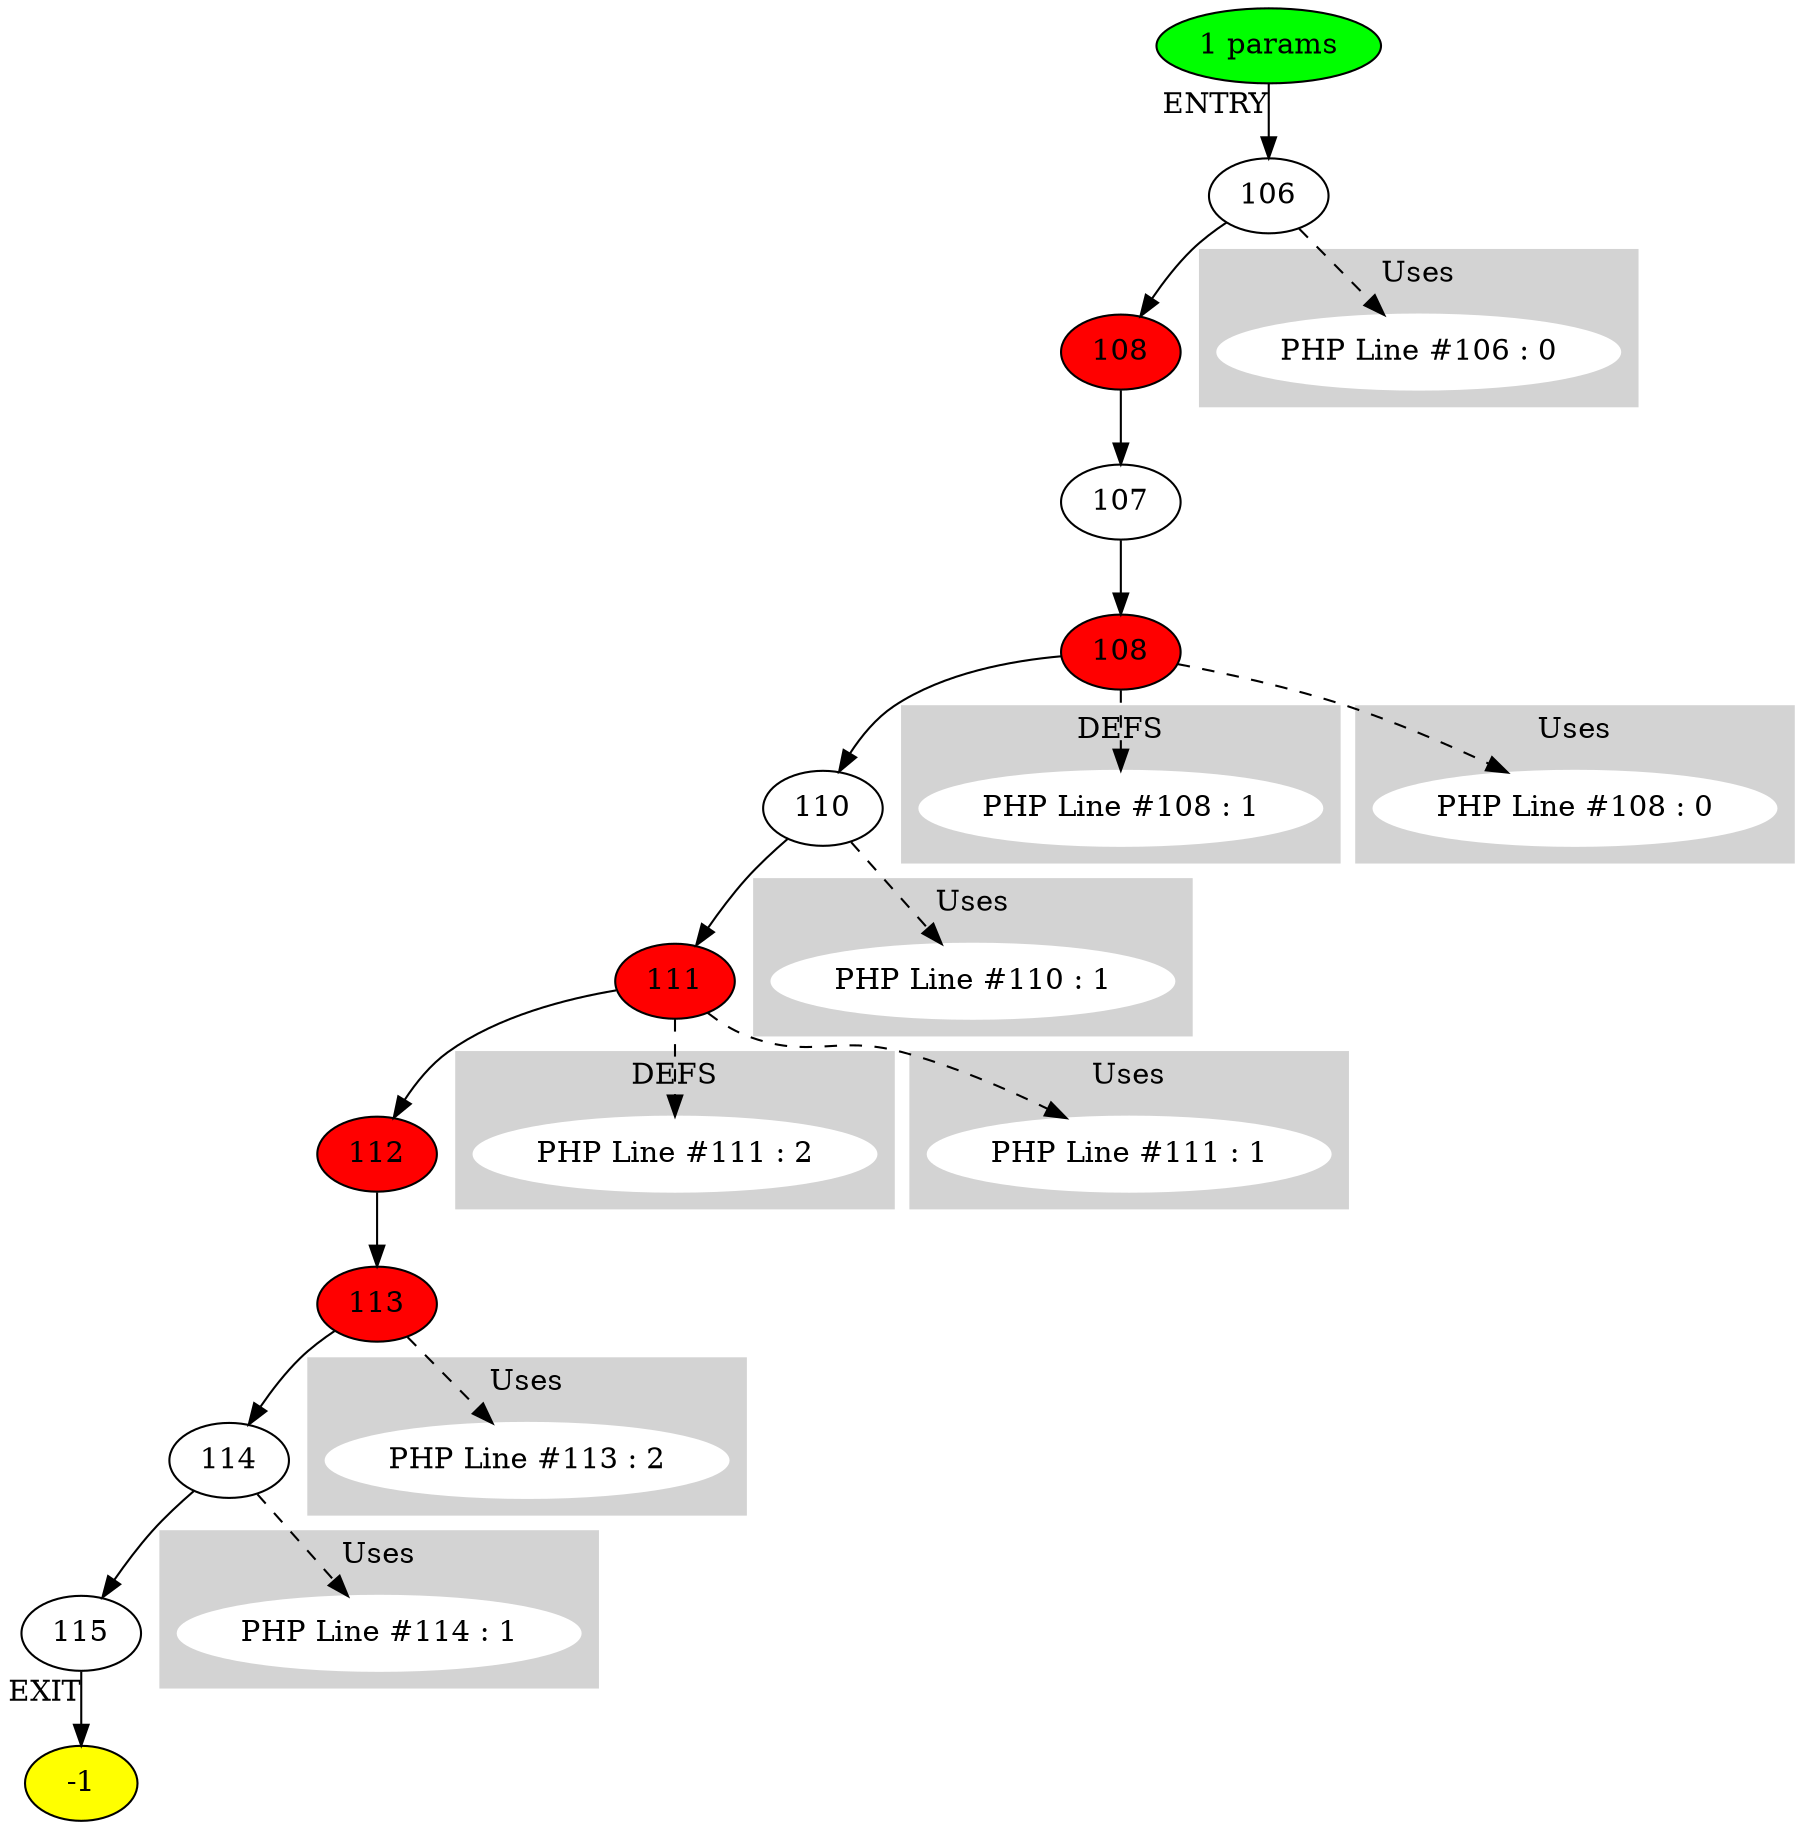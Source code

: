 digraph testName {
0 [label="106"];
1 [label="108" , fillcolor = red, style = filled];
2 [label="107"];
3 [label="108" , fillcolor = red, style = filled];
4 [label="110"];
5 [label="111" , fillcolor = red, style = filled];
6 [label="112" , fillcolor = red, style = filled];
7 [label="113" , fillcolor = red, style = filled];
8 [label="114"];
9 [label="115"];
0 -> 1;
1 -> 2;
2 -> 3;
3 -> 4;
4 -> 5;
5 -> 6;
6 -> 7;
7 -> 8;
8 -> 9;
-2 -> 0[xlabel="ENTRY"];
9 -> -1[xlabel="EXIT"];
-2 [fillcolor = green, style = filled]-1 [fillcolor= yellow, style = filled] subgraph cluster_g_3 { style=filled; color=lightgrey; node [style=filled,color=white]; g_3[label= "PHP Line #108 : 1"];label = "DEFS";}
3 -> g_3 [style="dashed"];
subgraph cluster_g_5 { style=filled; color=lightgrey; node [style=filled,color=white]; g_5[label= "PHP Line #111 : 2"];label = "DEFS";}
5 -> g_5 [style="dashed"];
subgraph cluster_use_0 { style=filled; color=lightgrey; node [style=filled,color=white]; use_0_0[label= "PHP Line #106 : 0"];label = "Uses";}
0 -> use_0_0 [style="dashed"];
subgraph cluster_use_3 { style=filled; color=lightgrey; node [style=filled,color=white]; use_3_0[label= "PHP Line #108 : 0"];label = "Uses";}
3 -> use_3_0 [style="dashed"];
subgraph cluster_use_4 { style=filled; color=lightgrey; node [style=filled,color=white]; use_4_1[label= "PHP Line #110 : 1"];label = "Uses";}
4 -> use_4_1 [style="dashed"];
subgraph cluster_use_5 { style=filled; color=lightgrey; node [style=filled,color=white]; use_5_1[label= "PHP Line #111 : 1"];label = "Uses";}
5 -> use_5_1 [style="dashed"];
subgraph cluster_use_7 { style=filled; color=lightgrey; node [style=filled,color=white]; use_7_2[label= "PHP Line #113 : 2"];label = "Uses";}
7 -> use_7_2 [style="dashed"];
subgraph cluster_use_8 { style=filled; color=lightgrey; node [style=filled,color=white]; use_8_1[label= "PHP Line #114 : 1"];label = "Uses";}
8 -> use_8_1 [style="dashed"];
-2 [label="1 params"];
}
